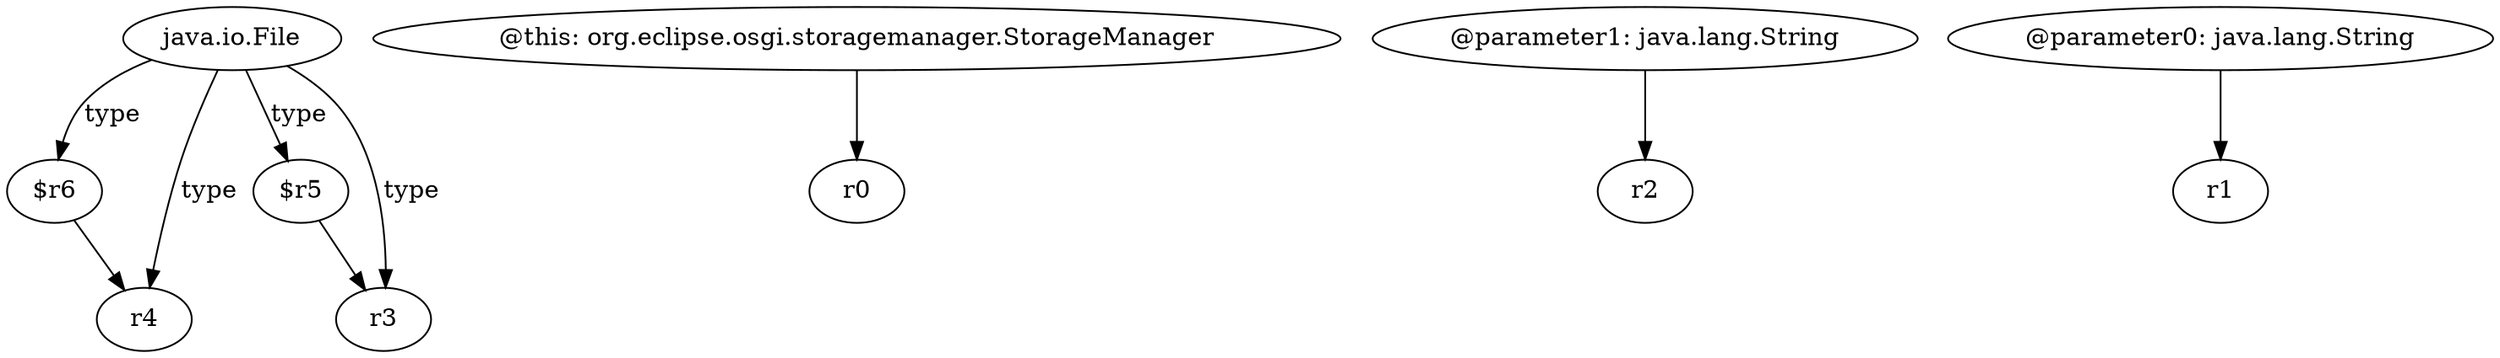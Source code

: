 digraph g {
0[label="java.io.File"]
1[label="$r6"]
0->1[label="type"]
2[label="r4"]
0->2[label="type"]
1->2[label=""]
3[label="$r5"]
4[label="r3"]
3->4[label=""]
0->4[label="type"]
5[label="@this: org.eclipse.osgi.storagemanager.StorageManager"]
6[label="r0"]
5->6[label=""]
7[label="@parameter1: java.lang.String"]
8[label="r2"]
7->8[label=""]
9[label="@parameter0: java.lang.String"]
10[label="r1"]
9->10[label=""]
0->3[label="type"]
}